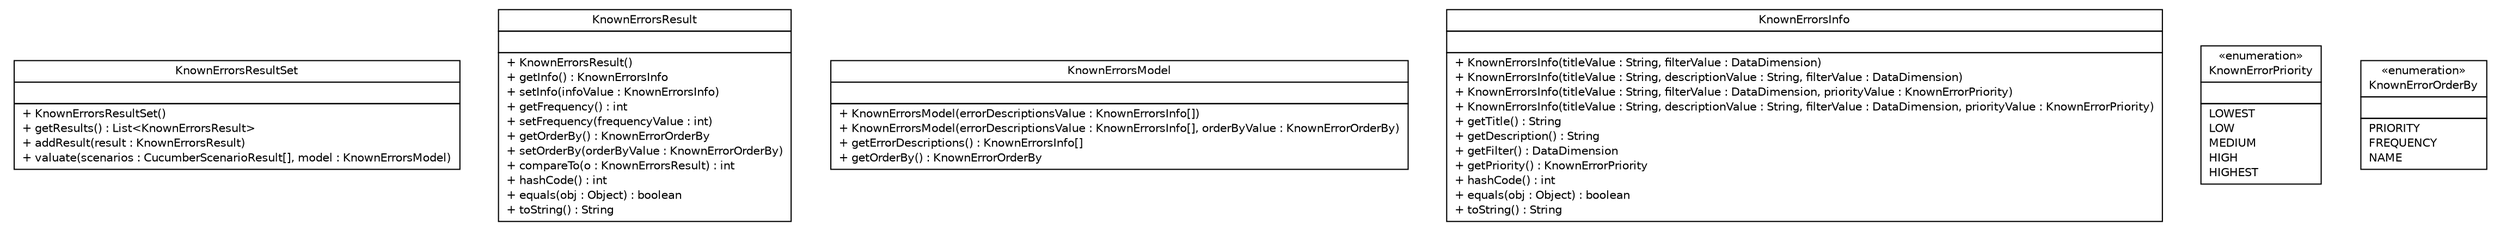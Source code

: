 #!/usr/local/bin/dot
#
# Class diagram 
# Generated by UMLGraph version R5_6 (http://www.umlgraph.org/)
#

digraph G {
	edge [fontname="Helvetica",fontsize=10,labelfontname="Helvetica",labelfontsize=10];
	node [fontname="Helvetica",fontsize=10,shape=plaintext];
	nodesep=0.25;
	ranksep=0.5;
	// com.github.mkolisnyk.cucumber.reporting.types.knownerrors.KnownErrorsResultSet
	c1009 [label=<<table title="com.github.mkolisnyk.cucumber.reporting.types.knownerrors.KnownErrorsResultSet" border="0" cellborder="1" cellspacing="0" cellpadding="2" port="p" href="./KnownErrorsResultSet.html">
		<tr><td><table border="0" cellspacing="0" cellpadding="1">
<tr><td align="center" balign="center"> KnownErrorsResultSet </td></tr>
		</table></td></tr>
		<tr><td><table border="0" cellspacing="0" cellpadding="1">
<tr><td align="left" balign="left">  </td></tr>
		</table></td></tr>
		<tr><td><table border="0" cellspacing="0" cellpadding="1">
<tr><td align="left" balign="left"> + KnownErrorsResultSet() </td></tr>
<tr><td align="left" balign="left"> + getResults() : List&lt;KnownErrorsResult&gt; </td></tr>
<tr><td align="left" balign="left"> + addResult(result : KnownErrorsResult) </td></tr>
<tr><td align="left" balign="left"> + valuate(scenarios : CucumberScenarioResult[], model : KnownErrorsModel) </td></tr>
		</table></td></tr>
		</table>>, URL="./KnownErrorsResultSet.html", fontname="Helvetica", fontcolor="black", fontsize=10.0];
	// com.github.mkolisnyk.cucumber.reporting.types.knownerrors.KnownErrorsResult
	c1010 [label=<<table title="com.github.mkolisnyk.cucumber.reporting.types.knownerrors.KnownErrorsResult" border="0" cellborder="1" cellspacing="0" cellpadding="2" port="p" href="./KnownErrorsResult.html">
		<tr><td><table border="0" cellspacing="0" cellpadding="1">
<tr><td align="center" balign="center"> KnownErrorsResult </td></tr>
		</table></td></tr>
		<tr><td><table border="0" cellspacing="0" cellpadding="1">
<tr><td align="left" balign="left">  </td></tr>
		</table></td></tr>
		<tr><td><table border="0" cellspacing="0" cellpadding="1">
<tr><td align="left" balign="left"> + KnownErrorsResult() </td></tr>
<tr><td align="left" balign="left"> + getInfo() : KnownErrorsInfo </td></tr>
<tr><td align="left" balign="left"> + setInfo(infoValue : KnownErrorsInfo) </td></tr>
<tr><td align="left" balign="left"> + getFrequency() : int </td></tr>
<tr><td align="left" balign="left"> + setFrequency(frequencyValue : int) </td></tr>
<tr><td align="left" balign="left"> + getOrderBy() : KnownErrorOrderBy </td></tr>
<tr><td align="left" balign="left"> + setOrderBy(orderByValue : KnownErrorOrderBy) </td></tr>
<tr><td align="left" balign="left"> + compareTo(o : KnownErrorsResult) : int </td></tr>
<tr><td align="left" balign="left"> + hashCode() : int </td></tr>
<tr><td align="left" balign="left"> + equals(obj : Object) : boolean </td></tr>
<tr><td align="left" balign="left"> + toString() : String </td></tr>
		</table></td></tr>
		</table>>, URL="./KnownErrorsResult.html", fontname="Helvetica", fontcolor="black", fontsize=10.0];
	// com.github.mkolisnyk.cucumber.reporting.types.knownerrors.KnownErrorsModel
	c1011 [label=<<table title="com.github.mkolisnyk.cucumber.reporting.types.knownerrors.KnownErrorsModel" border="0" cellborder="1" cellspacing="0" cellpadding="2" port="p" href="./KnownErrorsModel.html">
		<tr><td><table border="0" cellspacing="0" cellpadding="1">
<tr><td align="center" balign="center"> KnownErrorsModel </td></tr>
		</table></td></tr>
		<tr><td><table border="0" cellspacing="0" cellpadding="1">
<tr><td align="left" balign="left">  </td></tr>
		</table></td></tr>
		<tr><td><table border="0" cellspacing="0" cellpadding="1">
<tr><td align="left" balign="left"> + KnownErrorsModel(errorDescriptionsValue : KnownErrorsInfo[]) </td></tr>
<tr><td align="left" balign="left"> + KnownErrorsModel(errorDescriptionsValue : KnownErrorsInfo[], orderByValue : KnownErrorOrderBy) </td></tr>
<tr><td align="left" balign="left"> + getErrorDescriptions() : KnownErrorsInfo[] </td></tr>
<tr><td align="left" balign="left"> + getOrderBy() : KnownErrorOrderBy </td></tr>
		</table></td></tr>
		</table>>, URL="./KnownErrorsModel.html", fontname="Helvetica", fontcolor="black", fontsize=10.0];
	// com.github.mkolisnyk.cucumber.reporting.types.knownerrors.KnownErrorsInfo
	c1012 [label=<<table title="com.github.mkolisnyk.cucumber.reporting.types.knownerrors.KnownErrorsInfo" border="0" cellborder="1" cellspacing="0" cellpadding="2" port="p" href="./KnownErrorsInfo.html">
		<tr><td><table border="0" cellspacing="0" cellpadding="1">
<tr><td align="center" balign="center"> KnownErrorsInfo </td></tr>
		</table></td></tr>
		<tr><td><table border="0" cellspacing="0" cellpadding="1">
<tr><td align="left" balign="left">  </td></tr>
		</table></td></tr>
		<tr><td><table border="0" cellspacing="0" cellpadding="1">
<tr><td align="left" balign="left"> + KnownErrorsInfo(titleValue : String, filterValue : DataDimension) </td></tr>
<tr><td align="left" balign="left"> + KnownErrorsInfo(titleValue : String, descriptionValue : String, filterValue : DataDimension) </td></tr>
<tr><td align="left" balign="left"> + KnownErrorsInfo(titleValue : String, filterValue : DataDimension, priorityValue : KnownErrorPriority) </td></tr>
<tr><td align="left" balign="left"> + KnownErrorsInfo(titleValue : String, descriptionValue : String, filterValue : DataDimension, priorityValue : KnownErrorPriority) </td></tr>
<tr><td align="left" balign="left"> + getTitle() : String </td></tr>
<tr><td align="left" balign="left"> + getDescription() : String </td></tr>
<tr><td align="left" balign="left"> + getFilter() : DataDimension </td></tr>
<tr><td align="left" balign="left"> + getPriority() : KnownErrorPriority </td></tr>
<tr><td align="left" balign="left"> + hashCode() : int </td></tr>
<tr><td align="left" balign="left"> + equals(obj : Object) : boolean </td></tr>
<tr><td align="left" balign="left"> + toString() : String </td></tr>
		</table></td></tr>
		</table>>, URL="./KnownErrorsInfo.html", fontname="Helvetica", fontcolor="black", fontsize=10.0];
	// com.github.mkolisnyk.cucumber.reporting.types.knownerrors.KnownErrorPriority
	c1013 [label=<<table title="com.github.mkolisnyk.cucumber.reporting.types.knownerrors.KnownErrorPriority" border="0" cellborder="1" cellspacing="0" cellpadding="2" port="p" href="./KnownErrorPriority.html">
		<tr><td><table border="0" cellspacing="0" cellpadding="1">
<tr><td align="center" balign="center"> &#171;enumeration&#187; </td></tr>
<tr><td align="center" balign="center"> KnownErrorPriority </td></tr>
		</table></td></tr>
		<tr><td><table border="0" cellspacing="0" cellpadding="1">
<tr><td align="left" balign="left">  </td></tr>
		</table></td></tr>
		<tr><td><table border="0" cellspacing="0" cellpadding="1">
<tr><td align="left" balign="left"> LOWEST </td></tr>
<tr><td align="left" balign="left"> LOW </td></tr>
<tr><td align="left" balign="left"> MEDIUM </td></tr>
<tr><td align="left" balign="left"> HIGH </td></tr>
<tr><td align="left" balign="left"> HIGHEST </td></tr>
		</table></td></tr>
		</table>>, URL="./KnownErrorPriority.html", fontname="Helvetica", fontcolor="black", fontsize=10.0];
	// com.github.mkolisnyk.cucumber.reporting.types.knownerrors.KnownErrorOrderBy
	c1014 [label=<<table title="com.github.mkolisnyk.cucumber.reporting.types.knownerrors.KnownErrorOrderBy" border="0" cellborder="1" cellspacing="0" cellpadding="2" port="p" href="./KnownErrorOrderBy.html">
		<tr><td><table border="0" cellspacing="0" cellpadding="1">
<tr><td align="center" balign="center"> &#171;enumeration&#187; </td></tr>
<tr><td align="center" balign="center"> KnownErrorOrderBy </td></tr>
		</table></td></tr>
		<tr><td><table border="0" cellspacing="0" cellpadding="1">
<tr><td align="left" balign="left">  </td></tr>
		</table></td></tr>
		<tr><td><table border="0" cellspacing="0" cellpadding="1">
<tr><td align="left" balign="left"> PRIORITY </td></tr>
<tr><td align="left" balign="left"> FREQUENCY </td></tr>
<tr><td align="left" balign="left"> NAME </td></tr>
		</table></td></tr>
		</table>>, URL="./KnownErrorOrderBy.html", fontname="Helvetica", fontcolor="black", fontsize=10.0];
}

